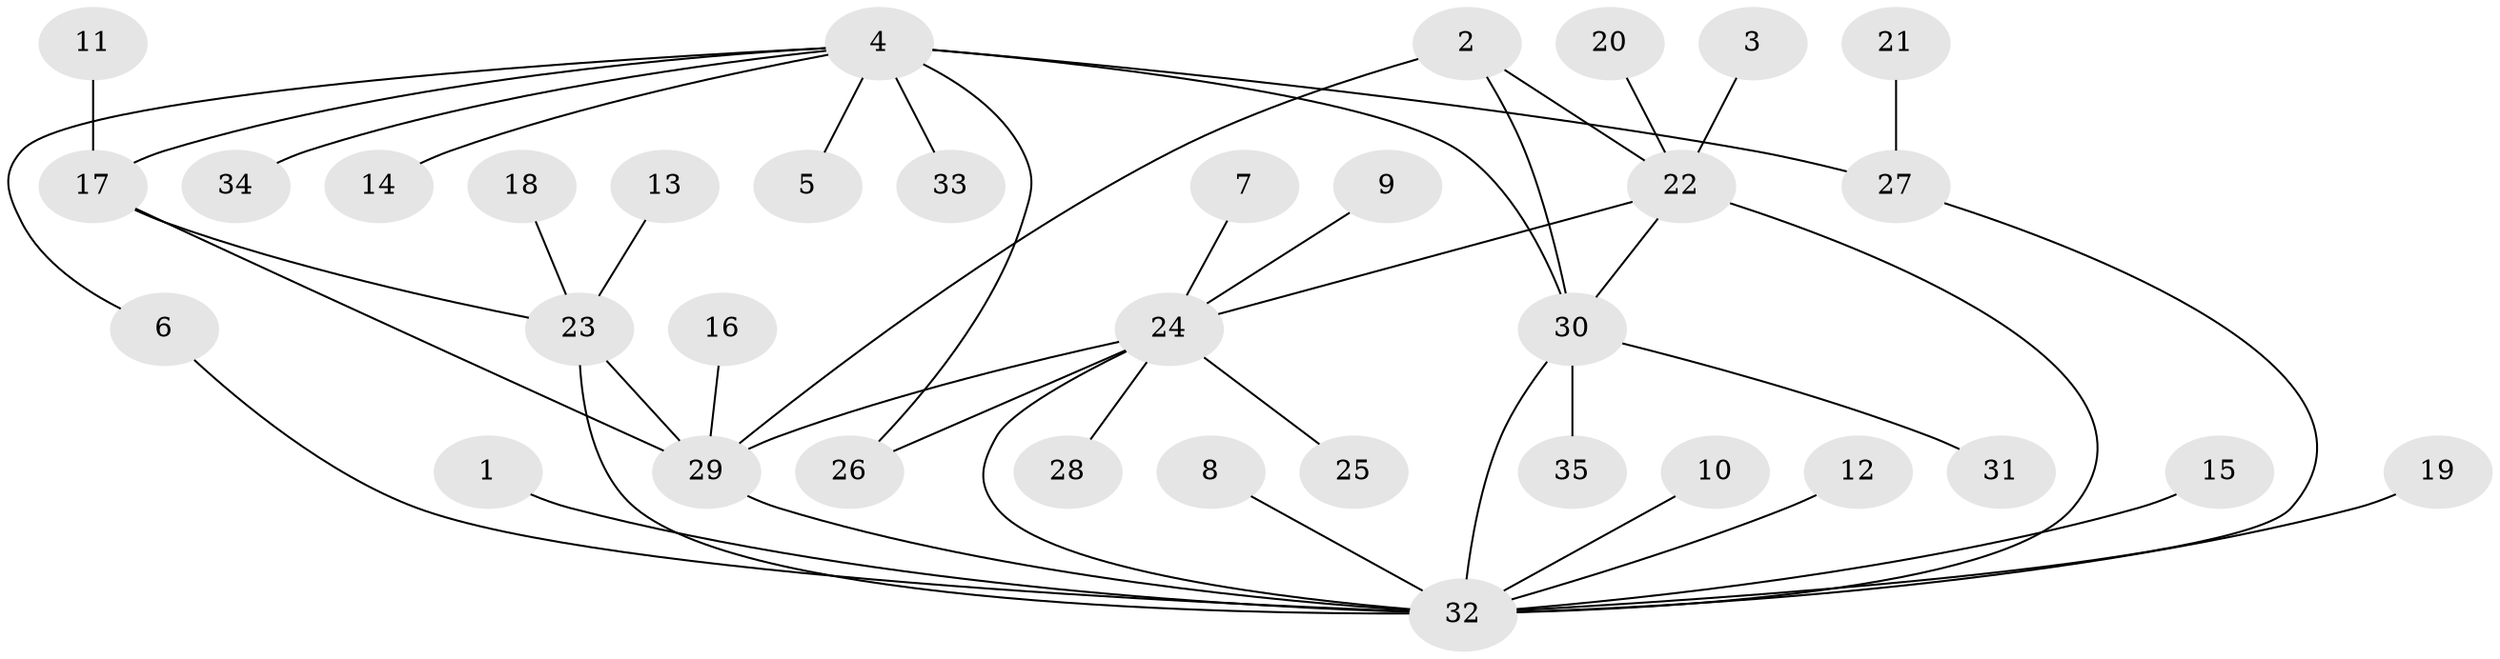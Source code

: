 // original degree distribution, {13: 0.014925373134328358, 2: 0.22388059701492538, 5: 0.05970149253731343, 3: 0.05970149253731343, 6: 0.029850746268656716, 8: 0.029850746268656716, 4: 0.029850746268656716, 9: 0.014925373134328358, 7: 0.014925373134328358, 1: 0.5223880597014925}
// Generated by graph-tools (version 1.1) at 2025/50/03/09/25 03:50:33]
// undirected, 35 vertices, 45 edges
graph export_dot {
graph [start="1"]
  node [color=gray90,style=filled];
  1;
  2;
  3;
  4;
  5;
  6;
  7;
  8;
  9;
  10;
  11;
  12;
  13;
  14;
  15;
  16;
  17;
  18;
  19;
  20;
  21;
  22;
  23;
  24;
  25;
  26;
  27;
  28;
  29;
  30;
  31;
  32;
  33;
  34;
  35;
  1 -- 32 [weight=2.0];
  2 -- 22 [weight=1.0];
  2 -- 29 [weight=1.0];
  2 -- 30 [weight=1.0];
  3 -- 22 [weight=1.0];
  4 -- 5 [weight=1.0];
  4 -- 6 [weight=1.0];
  4 -- 14 [weight=1.0];
  4 -- 17 [weight=1.0];
  4 -- 26 [weight=1.0];
  4 -- 27 [weight=2.0];
  4 -- 30 [weight=1.0];
  4 -- 33 [weight=1.0];
  4 -- 34 [weight=1.0];
  6 -- 32 [weight=1.0];
  7 -- 24 [weight=1.0];
  8 -- 32 [weight=1.0];
  9 -- 24 [weight=1.0];
  10 -- 32 [weight=1.0];
  11 -- 17 [weight=1.0];
  12 -- 32 [weight=1.0];
  13 -- 23 [weight=1.0];
  15 -- 32 [weight=1.0];
  16 -- 29 [weight=1.0];
  17 -- 23 [weight=1.0];
  17 -- 29 [weight=1.0];
  18 -- 23 [weight=1.0];
  19 -- 32 [weight=1.0];
  20 -- 22 [weight=1.0];
  21 -- 27 [weight=1.0];
  22 -- 24 [weight=1.0];
  22 -- 30 [weight=1.0];
  22 -- 32 [weight=2.0];
  23 -- 29 [weight=1.0];
  23 -- 32 [weight=1.0];
  24 -- 25 [weight=1.0];
  24 -- 26 [weight=2.0];
  24 -- 28 [weight=1.0];
  24 -- 29 [weight=1.0];
  24 -- 32 [weight=1.0];
  27 -- 32 [weight=1.0];
  29 -- 32 [weight=1.0];
  30 -- 31 [weight=1.0];
  30 -- 32 [weight=1.0];
  30 -- 35 [weight=1.0];
}
